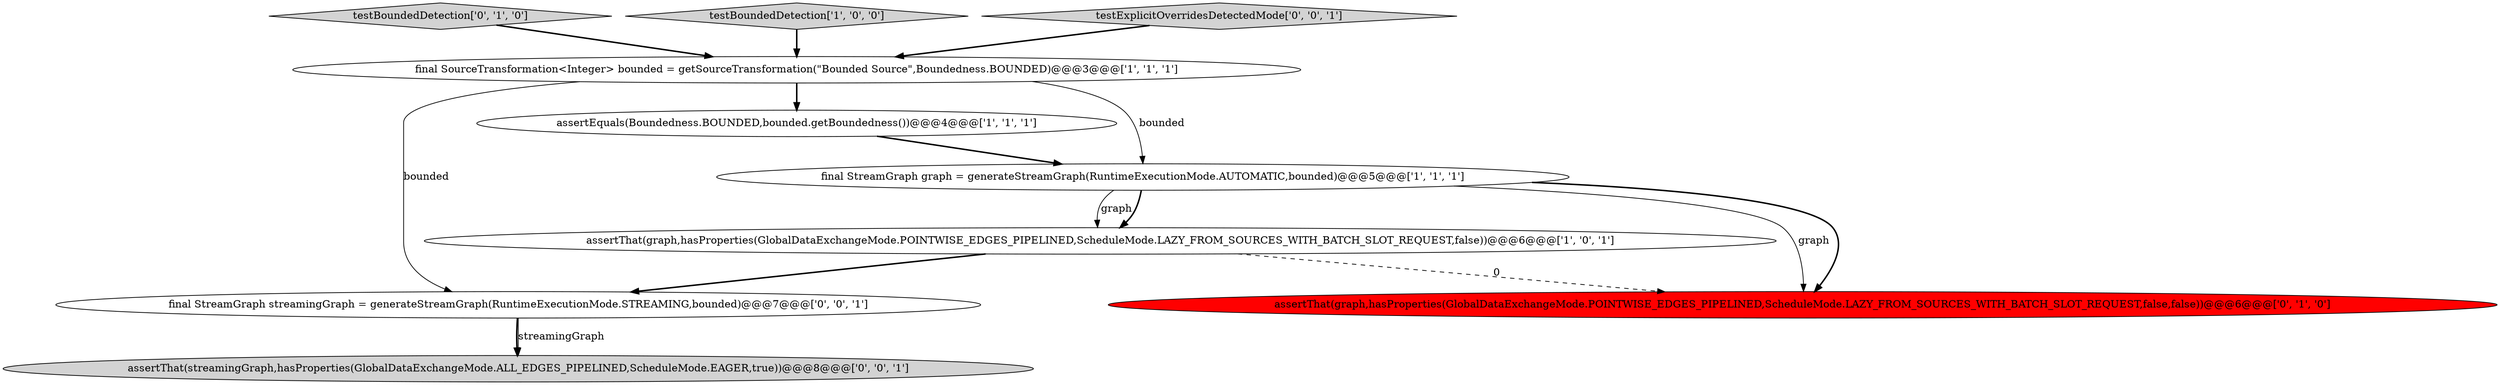 digraph {
7 [style = filled, label = "final StreamGraph streamingGraph = generateStreamGraph(RuntimeExecutionMode.STREAMING,bounded)@@@7@@@['0', '0', '1']", fillcolor = white, shape = ellipse image = "AAA0AAABBB3BBB"];
6 [style = filled, label = "testBoundedDetection['0', '1', '0']", fillcolor = lightgray, shape = diamond image = "AAA0AAABBB2BBB"];
3 [style = filled, label = "testBoundedDetection['1', '0', '0']", fillcolor = lightgray, shape = diamond image = "AAA0AAABBB1BBB"];
9 [style = filled, label = "testExplicitOverridesDetectedMode['0', '0', '1']", fillcolor = lightgray, shape = diamond image = "AAA0AAABBB3BBB"];
0 [style = filled, label = "assertEquals(Boundedness.BOUNDED,bounded.getBoundedness())@@@4@@@['1', '1', '1']", fillcolor = white, shape = ellipse image = "AAA0AAABBB1BBB"];
1 [style = filled, label = "final SourceTransformation<Integer> bounded = getSourceTransformation(\"Bounded Source\",Boundedness.BOUNDED)@@@3@@@['1', '1', '1']", fillcolor = white, shape = ellipse image = "AAA0AAABBB1BBB"];
4 [style = filled, label = "assertThat(graph,hasProperties(GlobalDataExchangeMode.POINTWISE_EDGES_PIPELINED,ScheduleMode.LAZY_FROM_SOURCES_WITH_BATCH_SLOT_REQUEST,false))@@@6@@@['1', '0', '1']", fillcolor = white, shape = ellipse image = "AAA0AAABBB1BBB"];
8 [style = filled, label = "assertThat(streamingGraph,hasProperties(GlobalDataExchangeMode.ALL_EDGES_PIPELINED,ScheduleMode.EAGER,true))@@@8@@@['0', '0', '1']", fillcolor = lightgray, shape = ellipse image = "AAA0AAABBB3BBB"];
5 [style = filled, label = "assertThat(graph,hasProperties(GlobalDataExchangeMode.POINTWISE_EDGES_PIPELINED,ScheduleMode.LAZY_FROM_SOURCES_WITH_BATCH_SLOT_REQUEST,false,false))@@@6@@@['0', '1', '0']", fillcolor = red, shape = ellipse image = "AAA1AAABBB2BBB"];
2 [style = filled, label = "final StreamGraph graph = generateStreamGraph(RuntimeExecutionMode.AUTOMATIC,bounded)@@@5@@@['1', '1', '1']", fillcolor = white, shape = ellipse image = "AAA0AAABBB1BBB"];
4->5 [style = dashed, label="0"];
6->1 [style = bold, label=""];
2->4 [style = solid, label="graph"];
0->2 [style = bold, label=""];
2->5 [style = solid, label="graph"];
1->0 [style = bold, label=""];
1->7 [style = solid, label="bounded"];
9->1 [style = bold, label=""];
3->1 [style = bold, label=""];
1->2 [style = solid, label="bounded"];
7->8 [style = bold, label=""];
7->8 [style = solid, label="streamingGraph"];
2->4 [style = bold, label=""];
4->7 [style = bold, label=""];
2->5 [style = bold, label=""];
}
